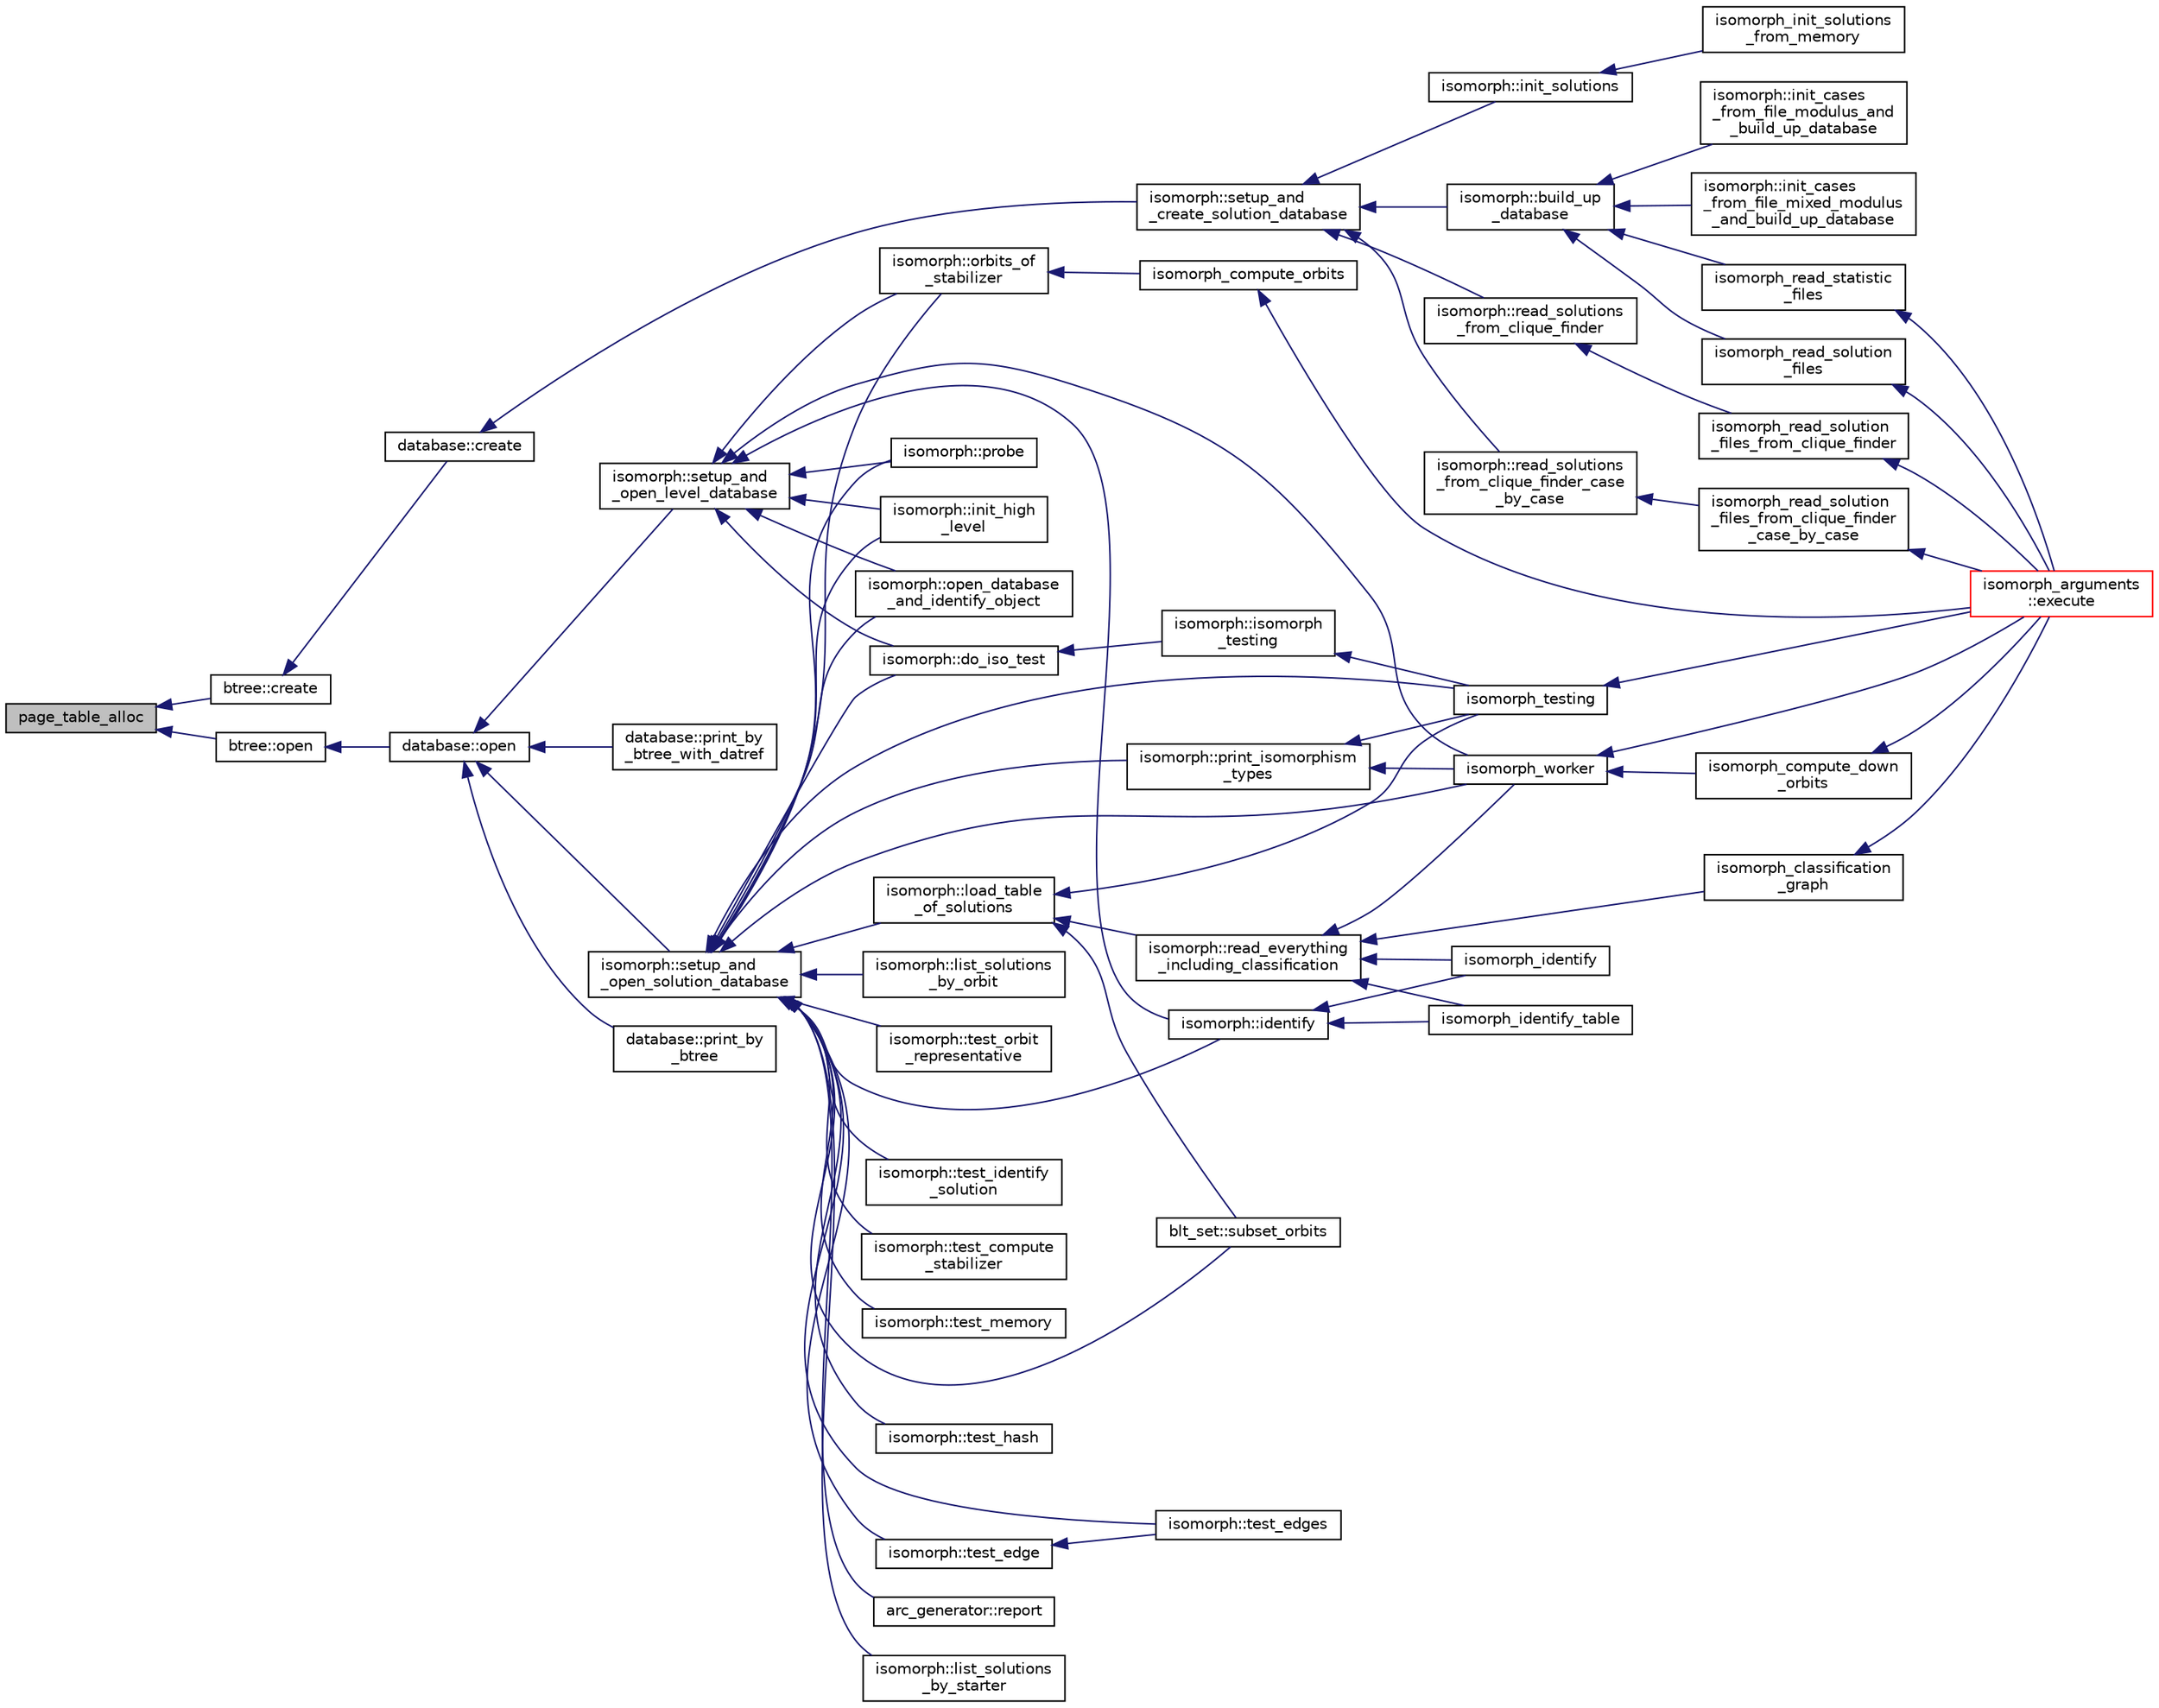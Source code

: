 digraph "page_table_alloc"
{
  edge [fontname="Helvetica",fontsize="10",labelfontname="Helvetica",labelfontsize="10"];
  node [fontname="Helvetica",fontsize="10",shape=record];
  rankdir="LR";
  Node7264 [label="page_table_alloc",height=0.2,width=0.4,color="black", fillcolor="grey75", style="filled", fontcolor="black"];
  Node7264 -> Node7265 [dir="back",color="midnightblue",fontsize="10",style="solid",fontname="Helvetica"];
  Node7265 [label="btree::create",height=0.2,width=0.4,color="black", fillcolor="white", style="filled",URL="$dd/db0/classbtree.html#ae46050f7dc1057d21cddcd6b2e3496d9"];
  Node7265 -> Node7266 [dir="back",color="midnightblue",fontsize="10",style="solid",fontname="Helvetica"];
  Node7266 [label="database::create",height=0.2,width=0.4,color="black", fillcolor="white", style="filled",URL="$db/d72/classdatabase.html#a41d486156468426370c803bea3976cf1"];
  Node7266 -> Node7267 [dir="back",color="midnightblue",fontsize="10",style="solid",fontname="Helvetica"];
  Node7267 [label="isomorph::setup_and\l_create_solution_database",height=0.2,width=0.4,color="black", fillcolor="white", style="filled",URL="$d3/d5f/classisomorph.html#a810a22dfde3c43272107c743ec819b0e"];
  Node7267 -> Node7268 [dir="back",color="midnightblue",fontsize="10",style="solid",fontname="Helvetica"];
  Node7268 [label="isomorph::init_solutions",height=0.2,width=0.4,color="black", fillcolor="white", style="filled",URL="$d3/d5f/classisomorph.html#a729746a01bd45d55565d0a11cda9e9a3"];
  Node7268 -> Node7269 [dir="back",color="midnightblue",fontsize="10",style="solid",fontname="Helvetica"];
  Node7269 [label="isomorph_init_solutions\l_from_memory",height=0.2,width=0.4,color="black", fillcolor="white", style="filled",URL="$d4/d7e/isomorph__global_8_c.html#a490bbe6199dc1e29d186b26834266e03"];
  Node7267 -> Node7270 [dir="back",color="midnightblue",fontsize="10",style="solid",fontname="Helvetica"];
  Node7270 [label="isomorph::read_solutions\l_from_clique_finder_case\l_by_case",height=0.2,width=0.4,color="black", fillcolor="white", style="filled",URL="$d3/d5f/classisomorph.html#a65bc5ec528f741a1b01cdd606dfed579"];
  Node7270 -> Node7271 [dir="back",color="midnightblue",fontsize="10",style="solid",fontname="Helvetica"];
  Node7271 [label="isomorph_read_solution\l_files_from_clique_finder\l_case_by_case",height=0.2,width=0.4,color="black", fillcolor="white", style="filled",URL="$d4/d7e/isomorph__global_8_c.html#a2a55ab4b2df6ae83f916cf01eccdf67c"];
  Node7271 -> Node7272 [dir="back",color="midnightblue",fontsize="10",style="solid",fontname="Helvetica"];
  Node7272 [label="isomorph_arguments\l::execute",height=0.2,width=0.4,color="red", fillcolor="white", style="filled",URL="$d5/de4/classisomorph__arguments.html#aa85e472d14906abdd5672dc66027583e"];
  Node7267 -> Node7275 [dir="back",color="midnightblue",fontsize="10",style="solid",fontname="Helvetica"];
  Node7275 [label="isomorph::read_solutions\l_from_clique_finder",height=0.2,width=0.4,color="black", fillcolor="white", style="filled",URL="$d3/d5f/classisomorph.html#a14c4ac27b0d97d338e14ac0d183c5c64"];
  Node7275 -> Node7276 [dir="back",color="midnightblue",fontsize="10",style="solid",fontname="Helvetica"];
  Node7276 [label="isomorph_read_solution\l_files_from_clique_finder",height=0.2,width=0.4,color="black", fillcolor="white", style="filled",URL="$d4/d7e/isomorph__global_8_c.html#ad8be067333430bfdd26c0a34549f4556"];
  Node7276 -> Node7272 [dir="back",color="midnightblue",fontsize="10",style="solid",fontname="Helvetica"];
  Node7267 -> Node7277 [dir="back",color="midnightblue",fontsize="10",style="solid",fontname="Helvetica"];
  Node7277 [label="isomorph::build_up\l_database",height=0.2,width=0.4,color="black", fillcolor="white", style="filled",URL="$d3/d5f/classisomorph.html#a40bea8f733a5855879f927fc73324384"];
  Node7277 -> Node7278 [dir="back",color="midnightblue",fontsize="10",style="solid",fontname="Helvetica"];
  Node7278 [label="isomorph::init_cases\l_from_file_modulus_and\l_build_up_database",height=0.2,width=0.4,color="black", fillcolor="white", style="filled",URL="$d3/d5f/classisomorph.html#a42c6ebeadb51263d8ae8c1bdaae3ebbd"];
  Node7277 -> Node7279 [dir="back",color="midnightblue",fontsize="10",style="solid",fontname="Helvetica"];
  Node7279 [label="isomorph::init_cases\l_from_file_mixed_modulus\l_and_build_up_database",height=0.2,width=0.4,color="black", fillcolor="white", style="filled",URL="$d3/d5f/classisomorph.html#acae208131143734575c088b5f50123f6"];
  Node7277 -> Node7280 [dir="back",color="midnightblue",fontsize="10",style="solid",fontname="Helvetica"];
  Node7280 [label="isomorph_read_statistic\l_files",height=0.2,width=0.4,color="black", fillcolor="white", style="filled",URL="$d4/d7e/isomorph__global_8_c.html#a78a6ee9d7dee4708fc721374bdebfa83"];
  Node7280 -> Node7272 [dir="back",color="midnightblue",fontsize="10",style="solid",fontname="Helvetica"];
  Node7277 -> Node7281 [dir="back",color="midnightblue",fontsize="10",style="solid",fontname="Helvetica"];
  Node7281 [label="isomorph_read_solution\l_files",height=0.2,width=0.4,color="black", fillcolor="white", style="filled",URL="$d4/d7e/isomorph__global_8_c.html#a697da824ab34db5c830530fb3c97df24"];
  Node7281 -> Node7272 [dir="back",color="midnightblue",fontsize="10",style="solid",fontname="Helvetica"];
  Node7264 -> Node7282 [dir="back",color="midnightblue",fontsize="10",style="solid",fontname="Helvetica"];
  Node7282 [label="btree::open",height=0.2,width=0.4,color="black", fillcolor="white", style="filled",URL="$dd/db0/classbtree.html#a3e718949f1be6057839463292a60297a"];
  Node7282 -> Node7283 [dir="back",color="midnightblue",fontsize="10",style="solid",fontname="Helvetica"];
  Node7283 [label="database::open",height=0.2,width=0.4,color="black", fillcolor="white", style="filled",URL="$db/d72/classdatabase.html#a65e8eccf98ecab4d55fb25bacaae6a19"];
  Node7283 -> Node7284 [dir="back",color="midnightblue",fontsize="10",style="solid",fontname="Helvetica"];
  Node7284 [label="database::print_by\l_btree",height=0.2,width=0.4,color="black", fillcolor="white", style="filled",URL="$db/d72/classdatabase.html#ac45ae44f2a861557ced6e5ab7c146717"];
  Node7283 -> Node7285 [dir="back",color="midnightblue",fontsize="10",style="solid",fontname="Helvetica"];
  Node7285 [label="database::print_by\l_btree_with_datref",height=0.2,width=0.4,color="black", fillcolor="white", style="filled",URL="$db/d72/classdatabase.html#af84030a29b31944d6763974ac4f774b5"];
  Node7283 -> Node7286 [dir="back",color="midnightblue",fontsize="10",style="solid",fontname="Helvetica"];
  Node7286 [label="isomorph::setup_and\l_open_solution_database",height=0.2,width=0.4,color="black", fillcolor="white", style="filled",URL="$d3/d5f/classisomorph.html#a31846d3ae261a9c2dc089fb87710ce5c"];
  Node7286 -> Node7287 [dir="back",color="midnightblue",fontsize="10",style="solid",fontname="Helvetica"];
  Node7287 [label="blt_set::subset_orbits",height=0.2,width=0.4,color="black", fillcolor="white", style="filled",URL="$d1/d3d/classblt__set.html#af8f79fc4346244acfa0e2c2d23c36993"];
  Node7286 -> Node7288 [dir="back",color="midnightblue",fontsize="10",style="solid",fontname="Helvetica"];
  Node7288 [label="arc_generator::report",height=0.2,width=0.4,color="black", fillcolor="white", style="filled",URL="$d4/d21/classarc__generator.html#a650f715bb3eec8fd1057e07e5b384f9a"];
  Node7286 -> Node7289 [dir="back",color="midnightblue",fontsize="10",style="solid",fontname="Helvetica"];
  Node7289 [label="isomorph::load_table\l_of_solutions",height=0.2,width=0.4,color="black", fillcolor="white", style="filled",URL="$d3/d5f/classisomorph.html#a21ab5aba74a200b9abf041dc5206821a"];
  Node7289 -> Node7287 [dir="back",color="midnightblue",fontsize="10",style="solid",fontname="Helvetica"];
  Node7289 -> Node7290 [dir="back",color="midnightblue",fontsize="10",style="solid",fontname="Helvetica"];
  Node7290 [label="isomorph::read_everything\l_including_classification",height=0.2,width=0.4,color="black", fillcolor="white", style="filled",URL="$d3/d5f/classisomorph.html#aa6a56e4522d3133a6ea65c9ac6de3924"];
  Node7290 -> Node7291 [dir="back",color="midnightblue",fontsize="10",style="solid",fontname="Helvetica"];
  Node7291 [label="isomorph_classification\l_graph",height=0.2,width=0.4,color="black", fillcolor="white", style="filled",URL="$d4/d7e/isomorph__global_8_c.html#a027e803e6cab7af4c400a71663bf4715"];
  Node7291 -> Node7272 [dir="back",color="midnightblue",fontsize="10",style="solid",fontname="Helvetica"];
  Node7290 -> Node7292 [dir="back",color="midnightblue",fontsize="10",style="solid",fontname="Helvetica"];
  Node7292 [label="isomorph_identify",height=0.2,width=0.4,color="black", fillcolor="white", style="filled",URL="$d4/d7e/isomorph__global_8_c.html#aa0fe57c73d5668eee10a6022ada7f6a3"];
  Node7290 -> Node7293 [dir="back",color="midnightblue",fontsize="10",style="solid",fontname="Helvetica"];
  Node7293 [label="isomorph_identify_table",height=0.2,width=0.4,color="black", fillcolor="white", style="filled",URL="$d4/d7e/isomorph__global_8_c.html#a9fd19ea945561cf2a6bb5c72dd4b1cb2"];
  Node7290 -> Node7294 [dir="back",color="midnightblue",fontsize="10",style="solid",fontname="Helvetica"];
  Node7294 [label="isomorph_worker",height=0.2,width=0.4,color="black", fillcolor="white", style="filled",URL="$d4/d7e/isomorph__global_8_c.html#ace3bb6ec719b02a35534309d4d3fe99a"];
  Node7294 -> Node7272 [dir="back",color="midnightblue",fontsize="10",style="solid",fontname="Helvetica"];
  Node7294 -> Node7295 [dir="back",color="midnightblue",fontsize="10",style="solid",fontname="Helvetica"];
  Node7295 [label="isomorph_compute_down\l_orbits",height=0.2,width=0.4,color="black", fillcolor="white", style="filled",URL="$d4/d7e/isomorph__global_8_c.html#a3613cea19158edd30958c4edecd97d53"];
  Node7295 -> Node7272 [dir="back",color="midnightblue",fontsize="10",style="solid",fontname="Helvetica"];
  Node7289 -> Node7296 [dir="back",color="midnightblue",fontsize="10",style="solid",fontname="Helvetica"];
  Node7296 [label="isomorph_testing",height=0.2,width=0.4,color="black", fillcolor="white", style="filled",URL="$d4/d7e/isomorph__global_8_c.html#a5a73cbe9f89c4727f086482ee2d238f9"];
  Node7296 -> Node7272 [dir="back",color="midnightblue",fontsize="10",style="solid",fontname="Helvetica"];
  Node7286 -> Node7297 [dir="back",color="midnightblue",fontsize="10",style="solid",fontname="Helvetica"];
  Node7297 [label="isomorph::list_solutions\l_by_starter",height=0.2,width=0.4,color="black", fillcolor="white", style="filled",URL="$d3/d5f/classisomorph.html#a9c40f343f1a3e5fc177e5121bc809b06"];
  Node7286 -> Node7298 [dir="back",color="midnightblue",fontsize="10",style="solid",fontname="Helvetica"];
  Node7298 [label="isomorph::list_solutions\l_by_orbit",height=0.2,width=0.4,color="black", fillcolor="white", style="filled",URL="$d3/d5f/classisomorph.html#adefb1a89c097c284d29f92d5fc58ebfa"];
  Node7286 -> Node7299 [dir="back",color="midnightblue",fontsize="10",style="solid",fontname="Helvetica"];
  Node7299 [label="isomorph::orbits_of\l_stabilizer",height=0.2,width=0.4,color="black", fillcolor="white", style="filled",URL="$d3/d5f/classisomorph.html#a72bbdc12cca5a90045ef15d0b24075e6"];
  Node7299 -> Node7300 [dir="back",color="midnightblue",fontsize="10",style="solid",fontname="Helvetica"];
  Node7300 [label="isomorph_compute_orbits",height=0.2,width=0.4,color="black", fillcolor="white", style="filled",URL="$d4/d7e/isomorph__global_8_c.html#a592f3efd31146c0802f59837055f904f"];
  Node7300 -> Node7272 [dir="back",color="midnightblue",fontsize="10",style="solid",fontname="Helvetica"];
  Node7286 -> Node7301 [dir="back",color="midnightblue",fontsize="10",style="solid",fontname="Helvetica"];
  Node7301 [label="isomorph::test_orbit\l_representative",height=0.2,width=0.4,color="black", fillcolor="white", style="filled",URL="$d3/d5f/classisomorph.html#a5f165aa61a0d6b349da5a6117135f6c0"];
  Node7286 -> Node7302 [dir="back",color="midnightblue",fontsize="10",style="solid",fontname="Helvetica"];
  Node7302 [label="isomorph::test_identify\l_solution",height=0.2,width=0.4,color="black", fillcolor="white", style="filled",URL="$d3/d5f/classisomorph.html#aa2c95f309e3283179e87bbbd83bfdc7d"];
  Node7286 -> Node7303 [dir="back",color="midnightblue",fontsize="10",style="solid",fontname="Helvetica"];
  Node7303 [label="isomorph::test_compute\l_stabilizer",height=0.2,width=0.4,color="black", fillcolor="white", style="filled",URL="$d3/d5f/classisomorph.html#a72cd06f32311c44eb09dd73faa36b748"];
  Node7286 -> Node7304 [dir="back",color="midnightblue",fontsize="10",style="solid",fontname="Helvetica"];
  Node7304 [label="isomorph::test_memory",height=0.2,width=0.4,color="black", fillcolor="white", style="filled",URL="$d3/d5f/classisomorph.html#a27877043c77db8e85e8fa7d5c43845b0"];
  Node7286 -> Node7305 [dir="back",color="midnightblue",fontsize="10",style="solid",fontname="Helvetica"];
  Node7305 [label="isomorph::test_edges",height=0.2,width=0.4,color="black", fillcolor="white", style="filled",URL="$d3/d5f/classisomorph.html#ad23507927d8f7698073475d12b2a85bc"];
  Node7286 -> Node7306 [dir="back",color="midnightblue",fontsize="10",style="solid",fontname="Helvetica"];
  Node7306 [label="isomorph::test_edge",height=0.2,width=0.4,color="black", fillcolor="white", style="filled",URL="$d3/d5f/classisomorph.html#a591165fa287477b480f5b7081198ba46"];
  Node7306 -> Node7305 [dir="back",color="midnightblue",fontsize="10",style="solid",fontname="Helvetica"];
  Node7286 -> Node7307 [dir="back",color="midnightblue",fontsize="10",style="solid",fontname="Helvetica"];
  Node7307 [label="isomorph::test_hash",height=0.2,width=0.4,color="black", fillcolor="white", style="filled",URL="$d3/d5f/classisomorph.html#a53560280664b268a0500d26c801b1e68"];
  Node7286 -> Node7308 [dir="back",color="midnightblue",fontsize="10",style="solid",fontname="Helvetica"];
  Node7308 [label="isomorph::init_high\l_level",height=0.2,width=0.4,color="black", fillcolor="white", style="filled",URL="$d3/d5f/classisomorph.html#a5cee5468cc8cc68eac1f6131faedfab2"];
  Node7286 -> Node7309 [dir="back",color="midnightblue",fontsize="10",style="solid",fontname="Helvetica"];
  Node7309 [label="isomorph::open_database\l_and_identify_object",height=0.2,width=0.4,color="black", fillcolor="white", style="filled",URL="$d3/d5f/classisomorph.html#aa4e387f26f609fc9379d2e01f6cc27d0"];
  Node7286 -> Node7310 [dir="back",color="midnightblue",fontsize="10",style="solid",fontname="Helvetica"];
  Node7310 [label="isomorph::print_isomorphism\l_types",height=0.2,width=0.4,color="black", fillcolor="white", style="filled",URL="$d3/d5f/classisomorph.html#abbcd12f6434585951a5532d0b2467a00"];
  Node7310 -> Node7296 [dir="back",color="midnightblue",fontsize="10",style="solid",fontname="Helvetica"];
  Node7310 -> Node7294 [dir="back",color="midnightblue",fontsize="10",style="solid",fontname="Helvetica"];
  Node7286 -> Node7296 [dir="back",color="midnightblue",fontsize="10",style="solid",fontname="Helvetica"];
  Node7286 -> Node7294 [dir="back",color="midnightblue",fontsize="10",style="solid",fontname="Helvetica"];
  Node7286 -> Node7311 [dir="back",color="midnightblue",fontsize="10",style="solid",fontname="Helvetica"];
  Node7311 [label="isomorph::probe",height=0.2,width=0.4,color="black", fillcolor="white", style="filled",URL="$d3/d5f/classisomorph.html#a9cb6fed7b6ac639d886b117a1f454441"];
  Node7286 -> Node7312 [dir="back",color="midnightblue",fontsize="10",style="solid",fontname="Helvetica"];
  Node7312 [label="isomorph::do_iso_test",height=0.2,width=0.4,color="black", fillcolor="white", style="filled",URL="$d3/d5f/classisomorph.html#a51fc3bf5cc3a99282a489b2df37ee24e"];
  Node7312 -> Node7313 [dir="back",color="midnightblue",fontsize="10",style="solid",fontname="Helvetica"];
  Node7313 [label="isomorph::isomorph\l_testing",height=0.2,width=0.4,color="black", fillcolor="white", style="filled",URL="$d3/d5f/classisomorph.html#ad7945ec94ba0ba16953482edfaa4da6e"];
  Node7313 -> Node7296 [dir="back",color="midnightblue",fontsize="10",style="solid",fontname="Helvetica"];
  Node7286 -> Node7314 [dir="back",color="midnightblue",fontsize="10",style="solid",fontname="Helvetica"];
  Node7314 [label="isomorph::identify",height=0.2,width=0.4,color="black", fillcolor="white", style="filled",URL="$d3/d5f/classisomorph.html#a78ecf843b9f6ca1cfd666e222edd90ae"];
  Node7314 -> Node7292 [dir="back",color="midnightblue",fontsize="10",style="solid",fontname="Helvetica"];
  Node7314 -> Node7293 [dir="back",color="midnightblue",fontsize="10",style="solid",fontname="Helvetica"];
  Node7283 -> Node7315 [dir="back",color="midnightblue",fontsize="10",style="solid",fontname="Helvetica"];
  Node7315 [label="isomorph::setup_and\l_open_level_database",height=0.2,width=0.4,color="black", fillcolor="white", style="filled",URL="$d3/d5f/classisomorph.html#aa011f38988f4db9c6f5abd84faebd153"];
  Node7315 -> Node7299 [dir="back",color="midnightblue",fontsize="10",style="solid",fontname="Helvetica"];
  Node7315 -> Node7308 [dir="back",color="midnightblue",fontsize="10",style="solid",fontname="Helvetica"];
  Node7315 -> Node7309 [dir="back",color="midnightblue",fontsize="10",style="solid",fontname="Helvetica"];
  Node7315 -> Node7294 [dir="back",color="midnightblue",fontsize="10",style="solid",fontname="Helvetica"];
  Node7315 -> Node7311 [dir="back",color="midnightblue",fontsize="10",style="solid",fontname="Helvetica"];
  Node7315 -> Node7312 [dir="back",color="midnightblue",fontsize="10",style="solid",fontname="Helvetica"];
  Node7315 -> Node7314 [dir="back",color="midnightblue",fontsize="10",style="solid",fontname="Helvetica"];
}
